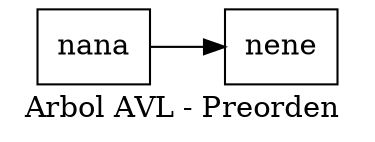 digraph arbolpreorden {
node [shape = record];
rankdir=LR;
nodo0[label="nana"];
nodo1[label="nene"];
nodo0->nodo1;
label = "Arbol AVL - Preorden "
}
